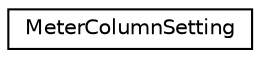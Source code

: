 digraph "Graphical Class Hierarchy"
{
  edge [fontname="Helvetica",fontsize="10",labelfontname="Helvetica",labelfontsize="10"];
  node [fontname="Helvetica",fontsize="10",shape=record];
  rankdir="LR";
  Node0 [label="MeterColumnSetting",height=0.2,width=0.4,color="black", fillcolor="white", style="filled",URL="$structMeterColumnSetting.html"];
}
